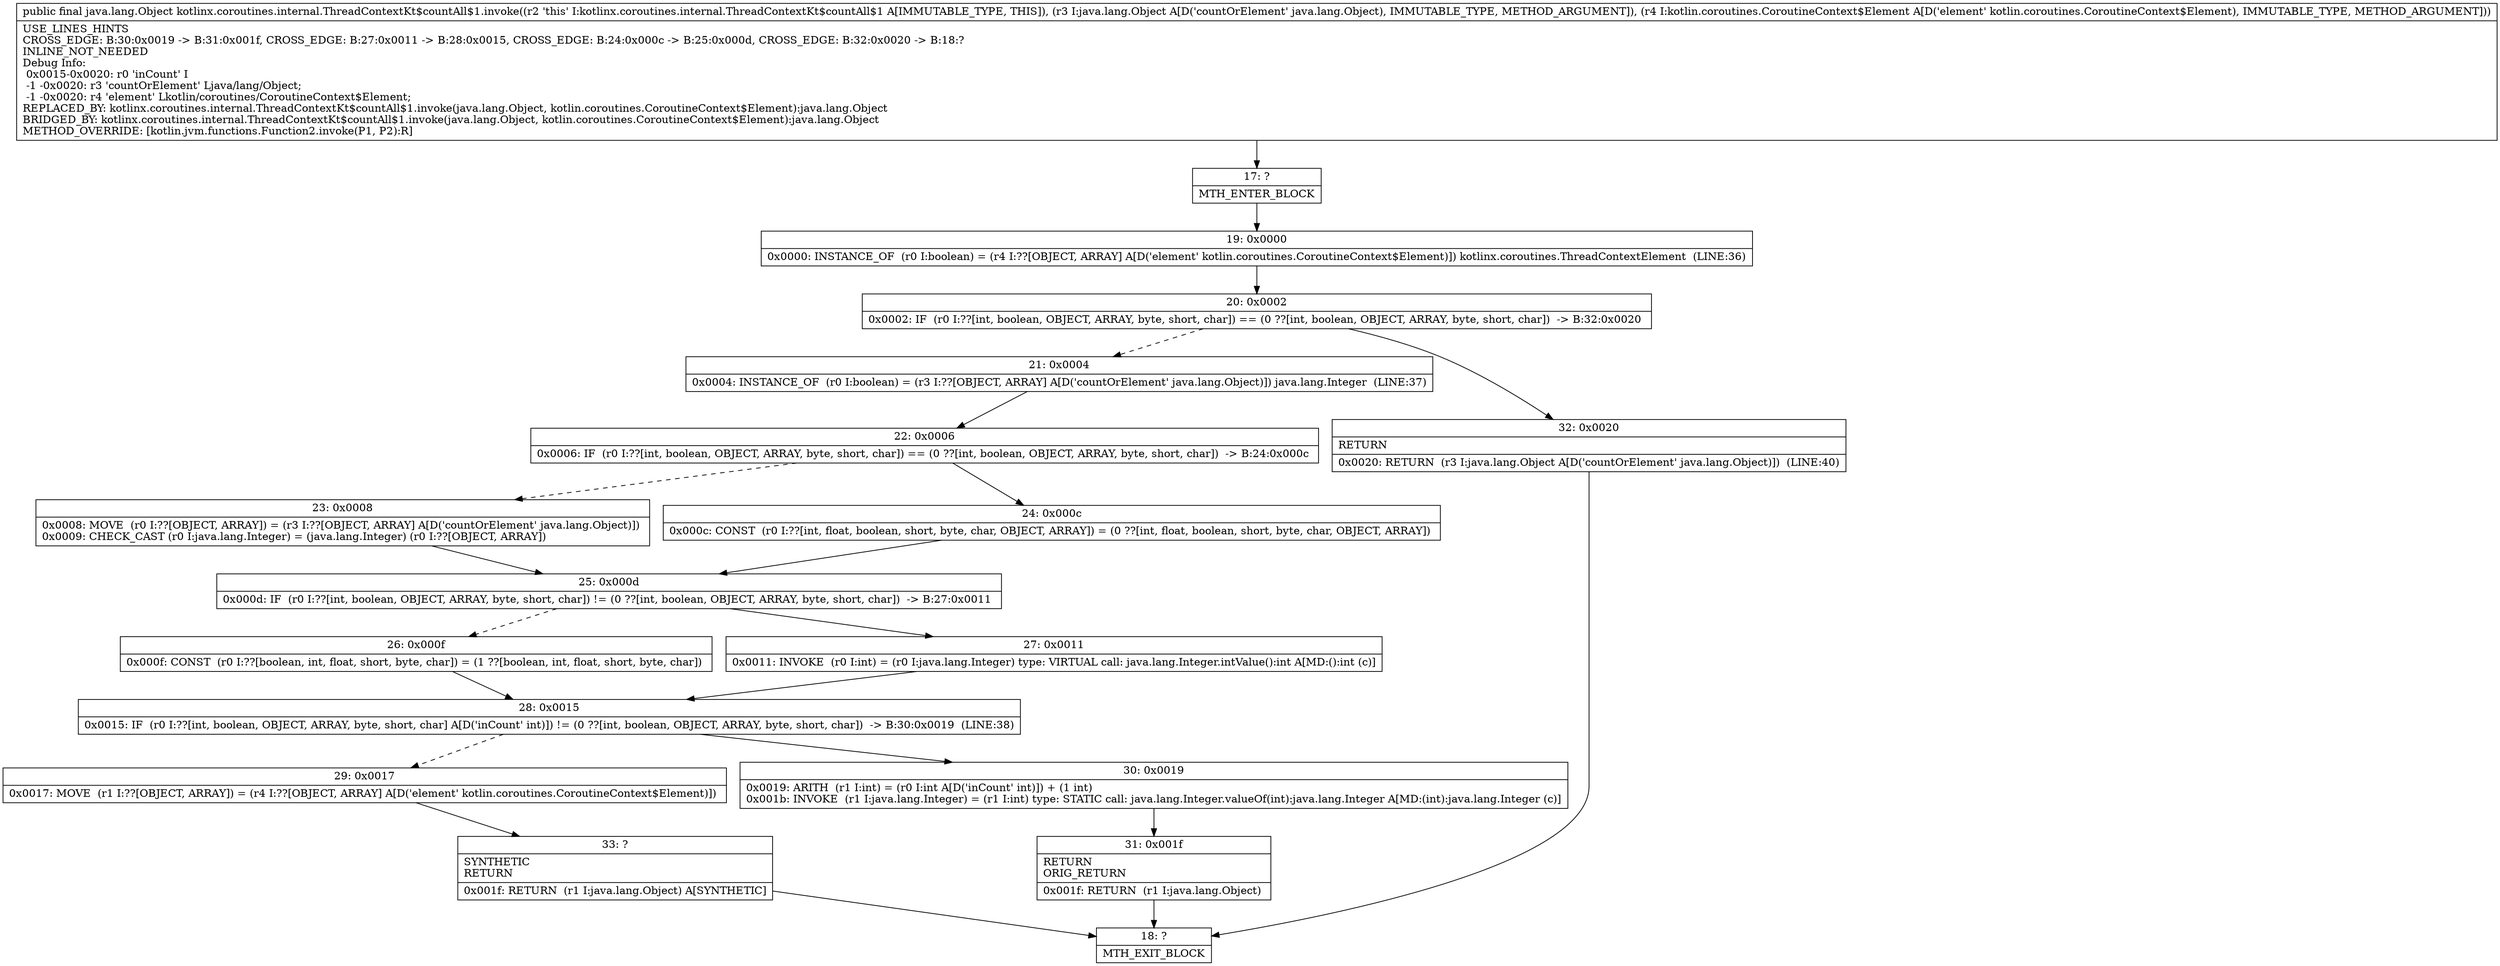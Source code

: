 digraph "CFG forkotlinx.coroutines.internal.ThreadContextKt$countAll$1.invoke(Ljava\/lang\/Object;Lkotlin\/coroutines\/CoroutineContext$Element;)Ljava\/lang\/Object;" {
Node_17 [shape=record,label="{17\:\ ?|MTH_ENTER_BLOCK\l}"];
Node_19 [shape=record,label="{19\:\ 0x0000|0x0000: INSTANCE_OF  (r0 I:boolean) = (r4 I:??[OBJECT, ARRAY] A[D('element' kotlin.coroutines.CoroutineContext$Element)]) kotlinx.coroutines.ThreadContextElement  (LINE:36)\l}"];
Node_20 [shape=record,label="{20\:\ 0x0002|0x0002: IF  (r0 I:??[int, boolean, OBJECT, ARRAY, byte, short, char]) == (0 ??[int, boolean, OBJECT, ARRAY, byte, short, char])  \-\> B:32:0x0020 \l}"];
Node_21 [shape=record,label="{21\:\ 0x0004|0x0004: INSTANCE_OF  (r0 I:boolean) = (r3 I:??[OBJECT, ARRAY] A[D('countOrElement' java.lang.Object)]) java.lang.Integer  (LINE:37)\l}"];
Node_22 [shape=record,label="{22\:\ 0x0006|0x0006: IF  (r0 I:??[int, boolean, OBJECT, ARRAY, byte, short, char]) == (0 ??[int, boolean, OBJECT, ARRAY, byte, short, char])  \-\> B:24:0x000c \l}"];
Node_23 [shape=record,label="{23\:\ 0x0008|0x0008: MOVE  (r0 I:??[OBJECT, ARRAY]) = (r3 I:??[OBJECT, ARRAY] A[D('countOrElement' java.lang.Object)]) \l0x0009: CHECK_CAST (r0 I:java.lang.Integer) = (java.lang.Integer) (r0 I:??[OBJECT, ARRAY]) \l}"];
Node_25 [shape=record,label="{25\:\ 0x000d|0x000d: IF  (r0 I:??[int, boolean, OBJECT, ARRAY, byte, short, char]) != (0 ??[int, boolean, OBJECT, ARRAY, byte, short, char])  \-\> B:27:0x0011 \l}"];
Node_26 [shape=record,label="{26\:\ 0x000f|0x000f: CONST  (r0 I:??[boolean, int, float, short, byte, char]) = (1 ??[boolean, int, float, short, byte, char]) \l}"];
Node_28 [shape=record,label="{28\:\ 0x0015|0x0015: IF  (r0 I:??[int, boolean, OBJECT, ARRAY, byte, short, char] A[D('inCount' int)]) != (0 ??[int, boolean, OBJECT, ARRAY, byte, short, char])  \-\> B:30:0x0019  (LINE:38)\l}"];
Node_29 [shape=record,label="{29\:\ 0x0017|0x0017: MOVE  (r1 I:??[OBJECT, ARRAY]) = (r4 I:??[OBJECT, ARRAY] A[D('element' kotlin.coroutines.CoroutineContext$Element)]) \l}"];
Node_33 [shape=record,label="{33\:\ ?|SYNTHETIC\lRETURN\l|0x001f: RETURN  (r1 I:java.lang.Object) A[SYNTHETIC]\l}"];
Node_18 [shape=record,label="{18\:\ ?|MTH_EXIT_BLOCK\l}"];
Node_30 [shape=record,label="{30\:\ 0x0019|0x0019: ARITH  (r1 I:int) = (r0 I:int A[D('inCount' int)]) + (1 int) \l0x001b: INVOKE  (r1 I:java.lang.Integer) = (r1 I:int) type: STATIC call: java.lang.Integer.valueOf(int):java.lang.Integer A[MD:(int):java.lang.Integer (c)]\l}"];
Node_31 [shape=record,label="{31\:\ 0x001f|RETURN\lORIG_RETURN\l|0x001f: RETURN  (r1 I:java.lang.Object) \l}"];
Node_27 [shape=record,label="{27\:\ 0x0011|0x0011: INVOKE  (r0 I:int) = (r0 I:java.lang.Integer) type: VIRTUAL call: java.lang.Integer.intValue():int A[MD:():int (c)]\l}"];
Node_24 [shape=record,label="{24\:\ 0x000c|0x000c: CONST  (r0 I:??[int, float, boolean, short, byte, char, OBJECT, ARRAY]) = (0 ??[int, float, boolean, short, byte, char, OBJECT, ARRAY]) \l}"];
Node_32 [shape=record,label="{32\:\ 0x0020|RETURN\l|0x0020: RETURN  (r3 I:java.lang.Object A[D('countOrElement' java.lang.Object)])  (LINE:40)\l}"];
MethodNode[shape=record,label="{public final java.lang.Object kotlinx.coroutines.internal.ThreadContextKt$countAll$1.invoke((r2 'this' I:kotlinx.coroutines.internal.ThreadContextKt$countAll$1 A[IMMUTABLE_TYPE, THIS]), (r3 I:java.lang.Object A[D('countOrElement' java.lang.Object), IMMUTABLE_TYPE, METHOD_ARGUMENT]), (r4 I:kotlin.coroutines.CoroutineContext$Element A[D('element' kotlin.coroutines.CoroutineContext$Element), IMMUTABLE_TYPE, METHOD_ARGUMENT]))  | USE_LINES_HINTS\lCROSS_EDGE: B:30:0x0019 \-\> B:31:0x001f, CROSS_EDGE: B:27:0x0011 \-\> B:28:0x0015, CROSS_EDGE: B:24:0x000c \-\> B:25:0x000d, CROSS_EDGE: B:32:0x0020 \-\> B:18:?\lINLINE_NOT_NEEDED\lDebug Info:\l  0x0015\-0x0020: r0 'inCount' I\l  \-1 \-0x0020: r3 'countOrElement' Ljava\/lang\/Object;\l  \-1 \-0x0020: r4 'element' Lkotlin\/coroutines\/CoroutineContext$Element;\lREPLACED_BY: kotlinx.coroutines.internal.ThreadContextKt$countAll$1.invoke(java.lang.Object, kotlin.coroutines.CoroutineContext$Element):java.lang.Object\lBRIDGED_BY: kotlinx.coroutines.internal.ThreadContextKt$countAll$1.invoke(java.lang.Object, kotlin.coroutines.CoroutineContext$Element):java.lang.Object\lMETHOD_OVERRIDE: [kotlin.jvm.functions.Function2.invoke(P1, P2):R]\l}"];
MethodNode -> Node_17;Node_17 -> Node_19;
Node_19 -> Node_20;
Node_20 -> Node_21[style=dashed];
Node_20 -> Node_32;
Node_21 -> Node_22;
Node_22 -> Node_23[style=dashed];
Node_22 -> Node_24;
Node_23 -> Node_25;
Node_25 -> Node_26[style=dashed];
Node_25 -> Node_27;
Node_26 -> Node_28;
Node_28 -> Node_29[style=dashed];
Node_28 -> Node_30;
Node_29 -> Node_33;
Node_33 -> Node_18;
Node_30 -> Node_31;
Node_31 -> Node_18;
Node_27 -> Node_28;
Node_24 -> Node_25;
Node_32 -> Node_18;
}

